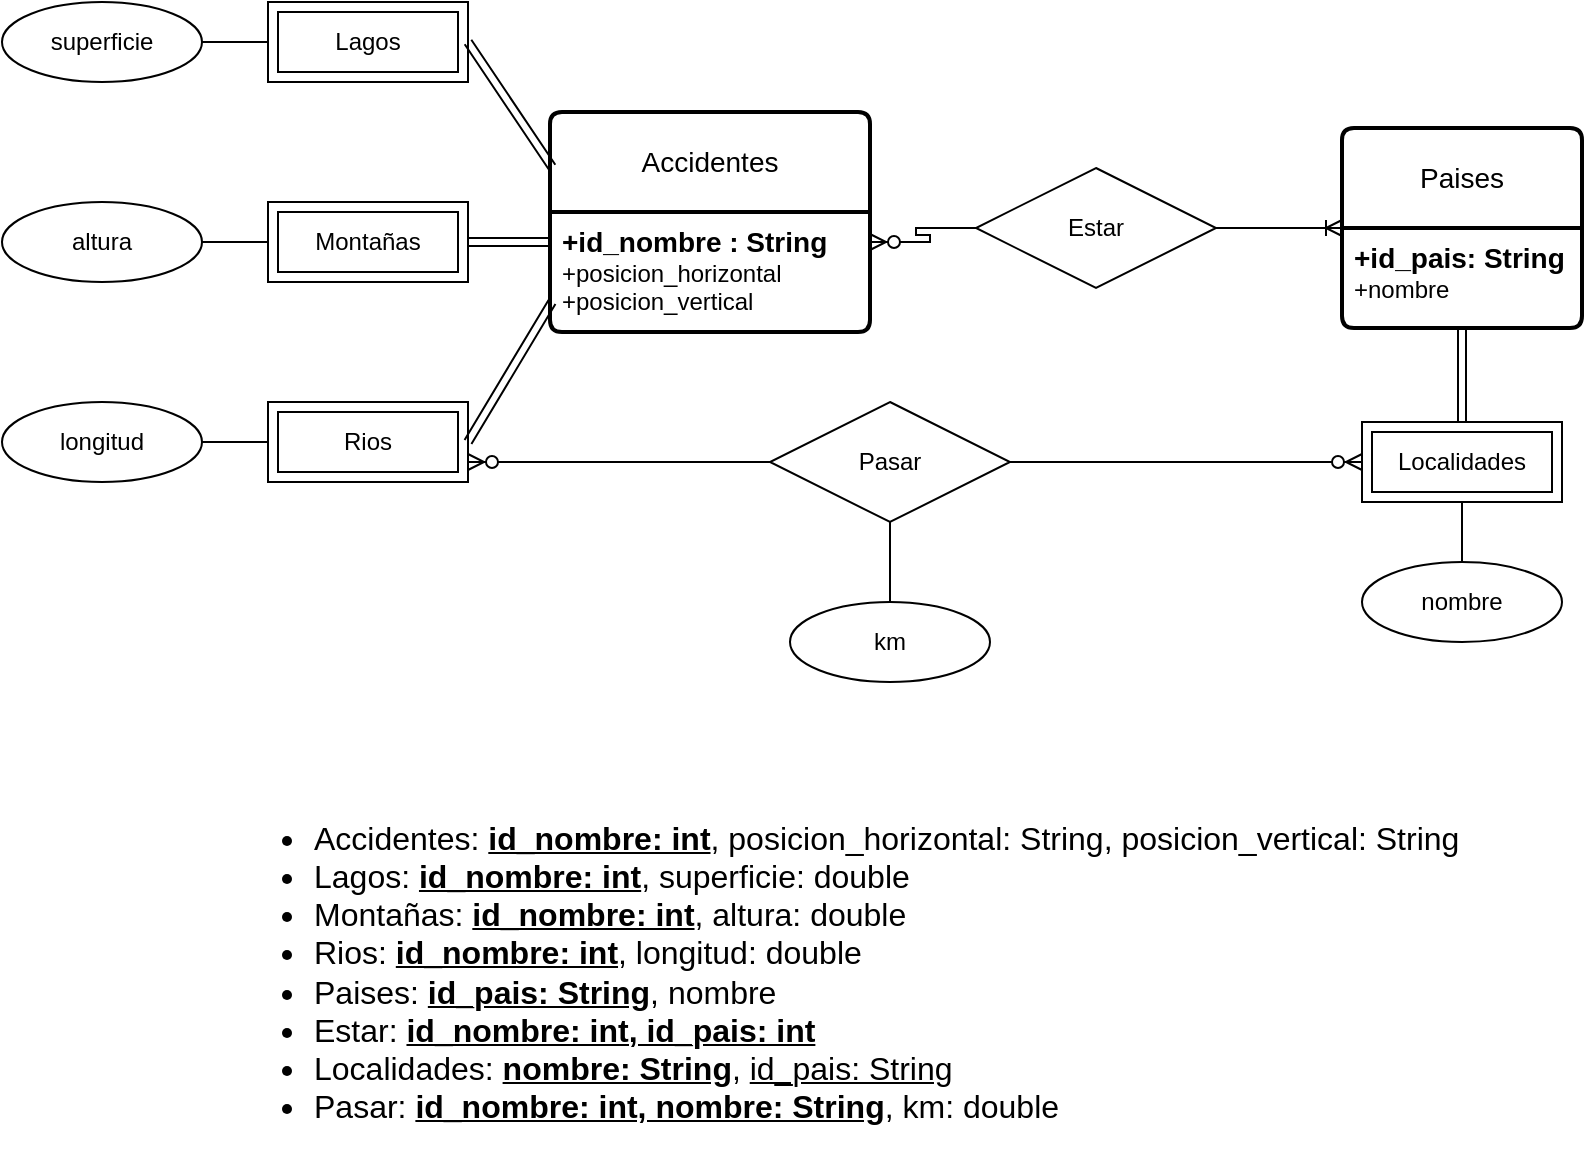 <mxfile version="22.0.4" type="github">
  <diagram id="R2lEEEUBdFMjLlhIrx00" name="Page-1">
    <mxGraphModel dx="1050" dy="542" grid="1" gridSize="10" guides="1" tooltips="1" connect="1" arrows="1" fold="1" page="1" pageScale="1" pageWidth="850" pageHeight="1100" math="0" shadow="0" extFonts="Permanent Marker^https://fonts.googleapis.com/css?family=Permanent+Marker">
      <root>
        <mxCell id="0" />
        <mxCell id="1" parent="0" />
        <mxCell id="v1-u0_LOw8d0U1T1goXG-1" value="Accidentes" style="swimlane;childLayout=stackLayout;horizontal=1;startSize=50;horizontalStack=0;rounded=1;fontSize=14;fontStyle=0;strokeWidth=2;resizeParent=0;resizeLast=1;shadow=0;dashed=0;align=center;arcSize=4;whiteSpace=wrap;html=1;" parent="1" vertex="1">
          <mxGeometry x="290" y="215" width="160" height="110" as="geometry" />
        </mxCell>
        <mxCell id="v1-u0_LOw8d0U1T1goXG-2" value="&lt;font style=&quot;font-size: 14px;&quot;&gt;&lt;b&gt;+id_nombre : String&lt;br&gt;&lt;/b&gt;&lt;/font&gt;+posicion_horizontal&lt;br&gt;+posicion_vertical" style="align=left;strokeColor=none;fillColor=none;spacingLeft=4;fontSize=12;verticalAlign=top;resizable=0;rotatable=0;part=1;html=1;" parent="v1-u0_LOw8d0U1T1goXG-1" vertex="1">
          <mxGeometry y="50" width="160" height="60" as="geometry" />
        </mxCell>
        <mxCell id="v1-u0_LOw8d0U1T1goXG-3" value="Lagos" style="shape=ext;margin=3;double=1;whiteSpace=wrap;html=1;align=center;" parent="1" vertex="1">
          <mxGeometry x="149" y="160" width="100" height="40" as="geometry" />
        </mxCell>
        <mxCell id="v1-u0_LOw8d0U1T1goXG-4" value="Montañas" style="shape=ext;margin=3;double=1;whiteSpace=wrap;html=1;align=center;" parent="1" vertex="1">
          <mxGeometry x="149" y="260" width="100" height="40" as="geometry" />
        </mxCell>
        <mxCell id="v1-u0_LOw8d0U1T1goXG-5" value="Rios" style="shape=ext;margin=3;double=1;whiteSpace=wrap;html=1;align=center;" parent="1" vertex="1">
          <mxGeometry x="149" y="360" width="100" height="40" as="geometry" />
        </mxCell>
        <mxCell id="v1-u0_LOw8d0U1T1goXG-8" value="superficie" style="ellipse;whiteSpace=wrap;html=1;align=center;" parent="1" vertex="1">
          <mxGeometry x="16" y="160" width="100" height="40" as="geometry" />
        </mxCell>
        <mxCell id="v1-u0_LOw8d0U1T1goXG-9" value="altura" style="ellipse;whiteSpace=wrap;html=1;align=center;" parent="1" vertex="1">
          <mxGeometry x="16" y="260" width="100" height="40" as="geometry" />
        </mxCell>
        <mxCell id="v1-u0_LOw8d0U1T1goXG-10" value="longitud" style="ellipse;whiteSpace=wrap;html=1;align=center;" parent="1" vertex="1">
          <mxGeometry x="16" y="360" width="100" height="40" as="geometry" />
        </mxCell>
        <mxCell id="v1-u0_LOw8d0U1T1goXG-11" value="" style="shape=link;html=1;rounded=0;exitX=1;exitY=0.5;exitDx=0;exitDy=0;entryX=0;entryY=0.25;entryDx=0;entryDy=0;" parent="1" source="v1-u0_LOw8d0U1T1goXG-3" edge="1">
          <mxGeometry width="100" relative="1" as="geometry">
            <mxPoint x="251" y="180" as="sourcePoint" />
            <mxPoint x="291" y="242.5" as="targetPoint" />
          </mxGeometry>
        </mxCell>
        <mxCell id="v1-u0_LOw8d0U1T1goXG-12" value="" style="shape=link;html=1;rounded=0;exitX=1;exitY=0.5;exitDx=0;exitDy=0;entryX=0;entryY=0.25;entryDx=0;entryDy=0;" parent="1" source="v1-u0_LOw8d0U1T1goXG-4" edge="1">
          <mxGeometry width="100" relative="1" as="geometry">
            <mxPoint x="311" y="430" as="sourcePoint" />
            <mxPoint x="291" y="280" as="targetPoint" />
          </mxGeometry>
        </mxCell>
        <mxCell id="v1-u0_LOw8d0U1T1goXG-13" value="" style="shape=link;html=1;rounded=0;exitX=1;exitY=0.5;exitDx=0;exitDy=0;entryX=0;entryY=0.75;entryDx=0;entryDy=0;" parent="1" source="v1-u0_LOw8d0U1T1goXG-5" edge="1">
          <mxGeometry width="100" relative="1" as="geometry">
            <mxPoint x="231" y="290" as="sourcePoint" />
            <mxPoint x="291" y="310" as="targetPoint" />
          </mxGeometry>
        </mxCell>
        <mxCell id="v1-u0_LOw8d0U1T1goXG-15" value="" style="endArrow=none;html=1;rounded=0;exitX=1;exitY=0.5;exitDx=0;exitDy=0;entryX=0;entryY=0.5;entryDx=0;entryDy=0;" parent="1" source="v1-u0_LOw8d0U1T1goXG-8" target="v1-u0_LOw8d0U1T1goXG-3" edge="1">
          <mxGeometry relative="1" as="geometry">
            <mxPoint x="-161" y="340" as="sourcePoint" />
            <mxPoint x="-1" y="340" as="targetPoint" />
          </mxGeometry>
        </mxCell>
        <mxCell id="v1-u0_LOw8d0U1T1goXG-16" value="" style="endArrow=none;html=1;rounded=0;entryX=0;entryY=0.5;entryDx=0;entryDy=0;exitX=1;exitY=0.5;exitDx=0;exitDy=0;" parent="1" source="v1-u0_LOw8d0U1T1goXG-9" target="v1-u0_LOw8d0U1T1goXG-4" edge="1">
          <mxGeometry relative="1" as="geometry">
            <mxPoint x="89" y="280" as="sourcePoint" />
            <mxPoint x="149" y="279.5" as="targetPoint" />
          </mxGeometry>
        </mxCell>
        <mxCell id="v1-u0_LOw8d0U1T1goXG-17" value="" style="endArrow=none;html=1;rounded=0;exitX=1;exitY=0.5;exitDx=0;exitDy=0;entryX=0;entryY=0.5;entryDx=0;entryDy=0;" parent="1" source="v1-u0_LOw8d0U1T1goXG-10" target="v1-u0_LOw8d0U1T1goXG-5" edge="1">
          <mxGeometry relative="1" as="geometry">
            <mxPoint x="109" y="200" as="sourcePoint" />
            <mxPoint x="169" y="200" as="targetPoint" />
          </mxGeometry>
        </mxCell>
        <mxCell id="v1-u0_LOw8d0U1T1goXG-18" value="Estar" style="shape=rhombus;perimeter=rhombusPerimeter;whiteSpace=wrap;html=1;align=center;" parent="1" vertex="1">
          <mxGeometry x="503" y="243" width="120" height="60" as="geometry" />
        </mxCell>
        <mxCell id="v1-u0_LOw8d0U1T1goXG-19" value="Paises" style="swimlane;childLayout=stackLayout;horizontal=1;startSize=50;horizontalStack=0;rounded=1;fontSize=14;fontStyle=0;strokeWidth=2;resizeParent=0;resizeLast=1;shadow=0;dashed=0;align=center;arcSize=4;whiteSpace=wrap;html=1;" parent="1" vertex="1">
          <mxGeometry x="686" y="223" width="120" height="100" as="geometry" />
        </mxCell>
        <mxCell id="v1-u0_LOw8d0U1T1goXG-20" value="&lt;font style=&quot;font-size: 14px;&quot;&gt;&lt;b&gt;+id_pais: String&lt;br&gt;&lt;/b&gt;&lt;/font&gt;+nombre" style="align=left;strokeColor=none;fillColor=none;spacingLeft=4;fontSize=12;verticalAlign=top;resizable=0;rotatable=0;part=1;html=1;" parent="v1-u0_LOw8d0U1T1goXG-19" vertex="1">
          <mxGeometry y="50" width="120" height="50" as="geometry" />
        </mxCell>
        <mxCell id="v1-u0_LOw8d0U1T1goXG-21" value="" style="edgeStyle=entityRelationEdgeStyle;fontSize=12;html=1;endArrow=ERzeroToMany;endFill=1;rounded=0;exitX=0;exitY=0.5;exitDx=0;exitDy=0;entryX=1;entryY=0.25;entryDx=0;entryDy=0;" parent="1" source="v1-u0_LOw8d0U1T1goXG-18" target="v1-u0_LOw8d0U1T1goXG-2" edge="1">
          <mxGeometry width="100" height="100" relative="1" as="geometry">
            <mxPoint x="540" y="180" as="sourcePoint" />
            <mxPoint x="450" y="273" as="targetPoint" />
          </mxGeometry>
        </mxCell>
        <mxCell id="v1-u0_LOw8d0U1T1goXG-22" value="" style="edgeStyle=entityRelationEdgeStyle;fontSize=12;html=1;endArrow=ERoneToMany;rounded=0;entryX=0;entryY=0;entryDx=0;entryDy=0;exitX=1;exitY=0.5;exitDx=0;exitDy=0;" parent="1" source="v1-u0_LOw8d0U1T1goXG-18" target="v1-u0_LOw8d0U1T1goXG-20" edge="1">
          <mxGeometry width="100" height="100" relative="1" as="geometry">
            <mxPoint x="676" y="310" as="sourcePoint" />
            <mxPoint x="623" y="310.22" as="targetPoint" />
          </mxGeometry>
        </mxCell>
        <mxCell id="v1-u0_LOw8d0U1T1goXG-23" value="Localidades" style="shape=ext;margin=3;double=1;whiteSpace=wrap;html=1;align=center;" parent="1" vertex="1">
          <mxGeometry x="696" y="370" width="100" height="40" as="geometry" />
        </mxCell>
        <mxCell id="v1-u0_LOw8d0U1T1goXG-24" value="" style="shape=link;html=1;rounded=0;exitX=0.5;exitY=0;exitDx=0;exitDy=0;entryX=0.5;entryY=1;entryDx=0;entryDy=0;" parent="1" source="v1-u0_LOw8d0U1T1goXG-23" target="v1-u0_LOw8d0U1T1goXG-20" edge="1">
          <mxGeometry width="100" relative="1" as="geometry">
            <mxPoint x="243" y="290" as="sourcePoint" />
            <mxPoint x="285" y="290" as="targetPoint" />
          </mxGeometry>
        </mxCell>
        <mxCell id="v1-u0_LOw8d0U1T1goXG-25" value="nombre" style="ellipse;whiteSpace=wrap;html=1;align=center;" parent="1" vertex="1">
          <mxGeometry x="696" y="440" width="100" height="40" as="geometry" />
        </mxCell>
        <mxCell id="v1-u0_LOw8d0U1T1goXG-26" value="" style="endArrow=none;html=1;rounded=0;entryX=0.5;entryY=1;entryDx=0;entryDy=0;exitX=0.5;exitY=0;exitDx=0;exitDy=0;" parent="1" source="v1-u0_LOw8d0U1T1goXG-25" target="v1-u0_LOw8d0U1T1goXG-23" edge="1">
          <mxGeometry relative="1" as="geometry">
            <mxPoint x="110" y="290" as="sourcePoint" />
            <mxPoint x="143" y="290" as="targetPoint" />
          </mxGeometry>
        </mxCell>
        <mxCell id="v1-u0_LOw8d0U1T1goXG-27" value="Pasar" style="shape=rhombus;perimeter=rhombusPerimeter;whiteSpace=wrap;html=1;align=center;" parent="1" vertex="1">
          <mxGeometry x="400" y="360" width="120" height="60" as="geometry" />
        </mxCell>
        <mxCell id="v1-u0_LOw8d0U1T1goXG-28" value="" style="edgeStyle=entityRelationEdgeStyle;fontSize=12;html=1;endArrow=ERzeroToMany;endFill=1;rounded=0;entryX=0;entryY=0.5;entryDx=0;entryDy=0;exitX=1;exitY=0.5;exitDx=0;exitDy=0;" parent="1" source="v1-u0_LOw8d0U1T1goXG-27" target="v1-u0_LOw8d0U1T1goXG-23" edge="1">
          <mxGeometry width="100" height="100" relative="1" as="geometry">
            <mxPoint x="530" y="410" as="sourcePoint" />
            <mxPoint x="681" y="410" as="targetPoint" />
          </mxGeometry>
        </mxCell>
        <mxCell id="v1-u0_LOw8d0U1T1goXG-30" value="" style="edgeStyle=entityRelationEdgeStyle;fontSize=12;html=1;endArrow=ERzeroToMany;endFill=1;rounded=0;entryX=1;entryY=0.75;entryDx=0;entryDy=0;exitX=0;exitY=0.5;exitDx=0;exitDy=0;" parent="1" source="v1-u0_LOw8d0U1T1goXG-27" target="v1-u0_LOw8d0U1T1goXG-5" edge="1">
          <mxGeometry width="100" height="100" relative="1" as="geometry">
            <mxPoint x="466" y="470" as="sourcePoint" />
            <mxPoint x="290" y="470" as="targetPoint" />
          </mxGeometry>
        </mxCell>
        <mxCell id="v1-u0_LOw8d0U1T1goXG-31" value="km" style="ellipse;whiteSpace=wrap;html=1;align=center;" parent="1" vertex="1">
          <mxGeometry x="410" y="460" width="100" height="40" as="geometry" />
        </mxCell>
        <mxCell id="v1-u0_LOw8d0U1T1goXG-32" value="" style="endArrow=none;html=1;rounded=0;entryX=0.5;entryY=1;entryDx=0;entryDy=0;exitX=0.5;exitY=0;exitDx=0;exitDy=0;" parent="1" source="v1-u0_LOw8d0U1T1goXG-31" target="v1-u0_LOw8d0U1T1goXG-27" edge="1">
          <mxGeometry relative="1" as="geometry">
            <mxPoint x="756" y="450" as="sourcePoint" />
            <mxPoint x="756" y="420" as="targetPoint" />
          </mxGeometry>
        </mxCell>
        <mxCell id="irq9IvZbZGLmAHvIB_We-1" value="&lt;ul style=&quot;font-size: 16px;&quot;&gt;&lt;li&gt;Accidentes: &lt;u style=&quot;font-weight: bold;&quot;&gt;id_nombre: int&lt;/u&gt;, posicion_horizontal: String, posicion_vertical: String&lt;/li&gt;&lt;li&gt;Lagos: &lt;u style=&quot;font-weight: bold;&quot;&gt;id_nombre: int&lt;/u&gt;, superficie: double&lt;/li&gt;&lt;li style=&quot;border-color: var(--border-color);&quot;&gt;Montañas:&amp;nbsp;&lt;u style=&quot;border-color: var(--border-color); font-weight: bold;&quot;&gt;id_nombre: int&lt;/u&gt;, altura: double&lt;/li&gt;&lt;li style=&quot;border-color: var(--border-color);&quot;&gt;Rios:&amp;nbsp;&lt;u style=&quot;border-color: var(--border-color); font-weight: bold;&quot;&gt;id_nombre: int&lt;/u&gt;, longitud: double&lt;/li&gt;&lt;li style=&quot;border-color: var(--border-color);&quot;&gt;Paises: &lt;u style=&quot;font-weight: bold;&quot;&gt;id_pais: String&lt;/u&gt;, nombre&lt;/li&gt;&lt;li style=&quot;border-color: var(--border-color);&quot;&gt;Estar: &lt;b&gt;&lt;u&gt;id_nombre: int, id_pais: int&lt;/u&gt;&lt;/b&gt;&lt;/li&gt;&lt;li style=&quot;border-color: var(--border-color);&quot;&gt;Localidades: &lt;u style=&quot;font-weight: bold;&quot;&gt;nombre: String&lt;/u&gt;, &lt;u&gt;id_pais: String&lt;/u&gt;&lt;/li&gt;&lt;li style=&quot;border-color: var(--border-color);&quot;&gt;Pasar:&amp;nbsp;&lt;span style=&quot;border-color: var(--border-color);&quot;&gt;&lt;u style=&quot;font-weight: bold; border-color: var(--border-color);&quot;&gt;id_nombre: int, nombre: String&lt;/u&gt;&lt;span style=&quot;border-color: var(--border-color);&quot;&gt;, km: double&lt;/span&gt;&lt;/span&gt;&lt;/li&gt;&lt;/ul&gt;" style="text;strokeColor=none;fillColor=none;html=1;whiteSpace=wrap;verticalAlign=middle;overflow=hidden;" vertex="1" parent="1">
          <mxGeometry x="130" y="550" width="660" height="190" as="geometry" />
        </mxCell>
      </root>
    </mxGraphModel>
  </diagram>
</mxfile>
